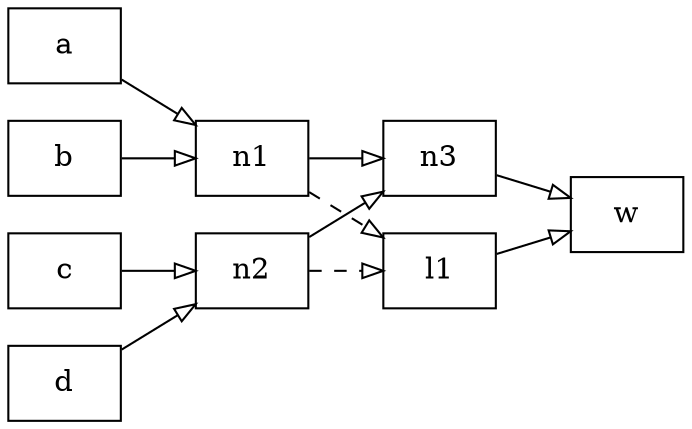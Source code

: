 digraph {
splines=polyline
rankdir="LR";

node[
shape=box
];

edge [
arrowhead=onormal
];

a -> n1;
b -> n1;

c -> n2;
d -> n2;

n2 -> n3;
n1 -> n3;

n1 -> l1 [style=dashed];
n2 -> l1 [style=dashed];

n3 -> w;
l1 -> w;

}
